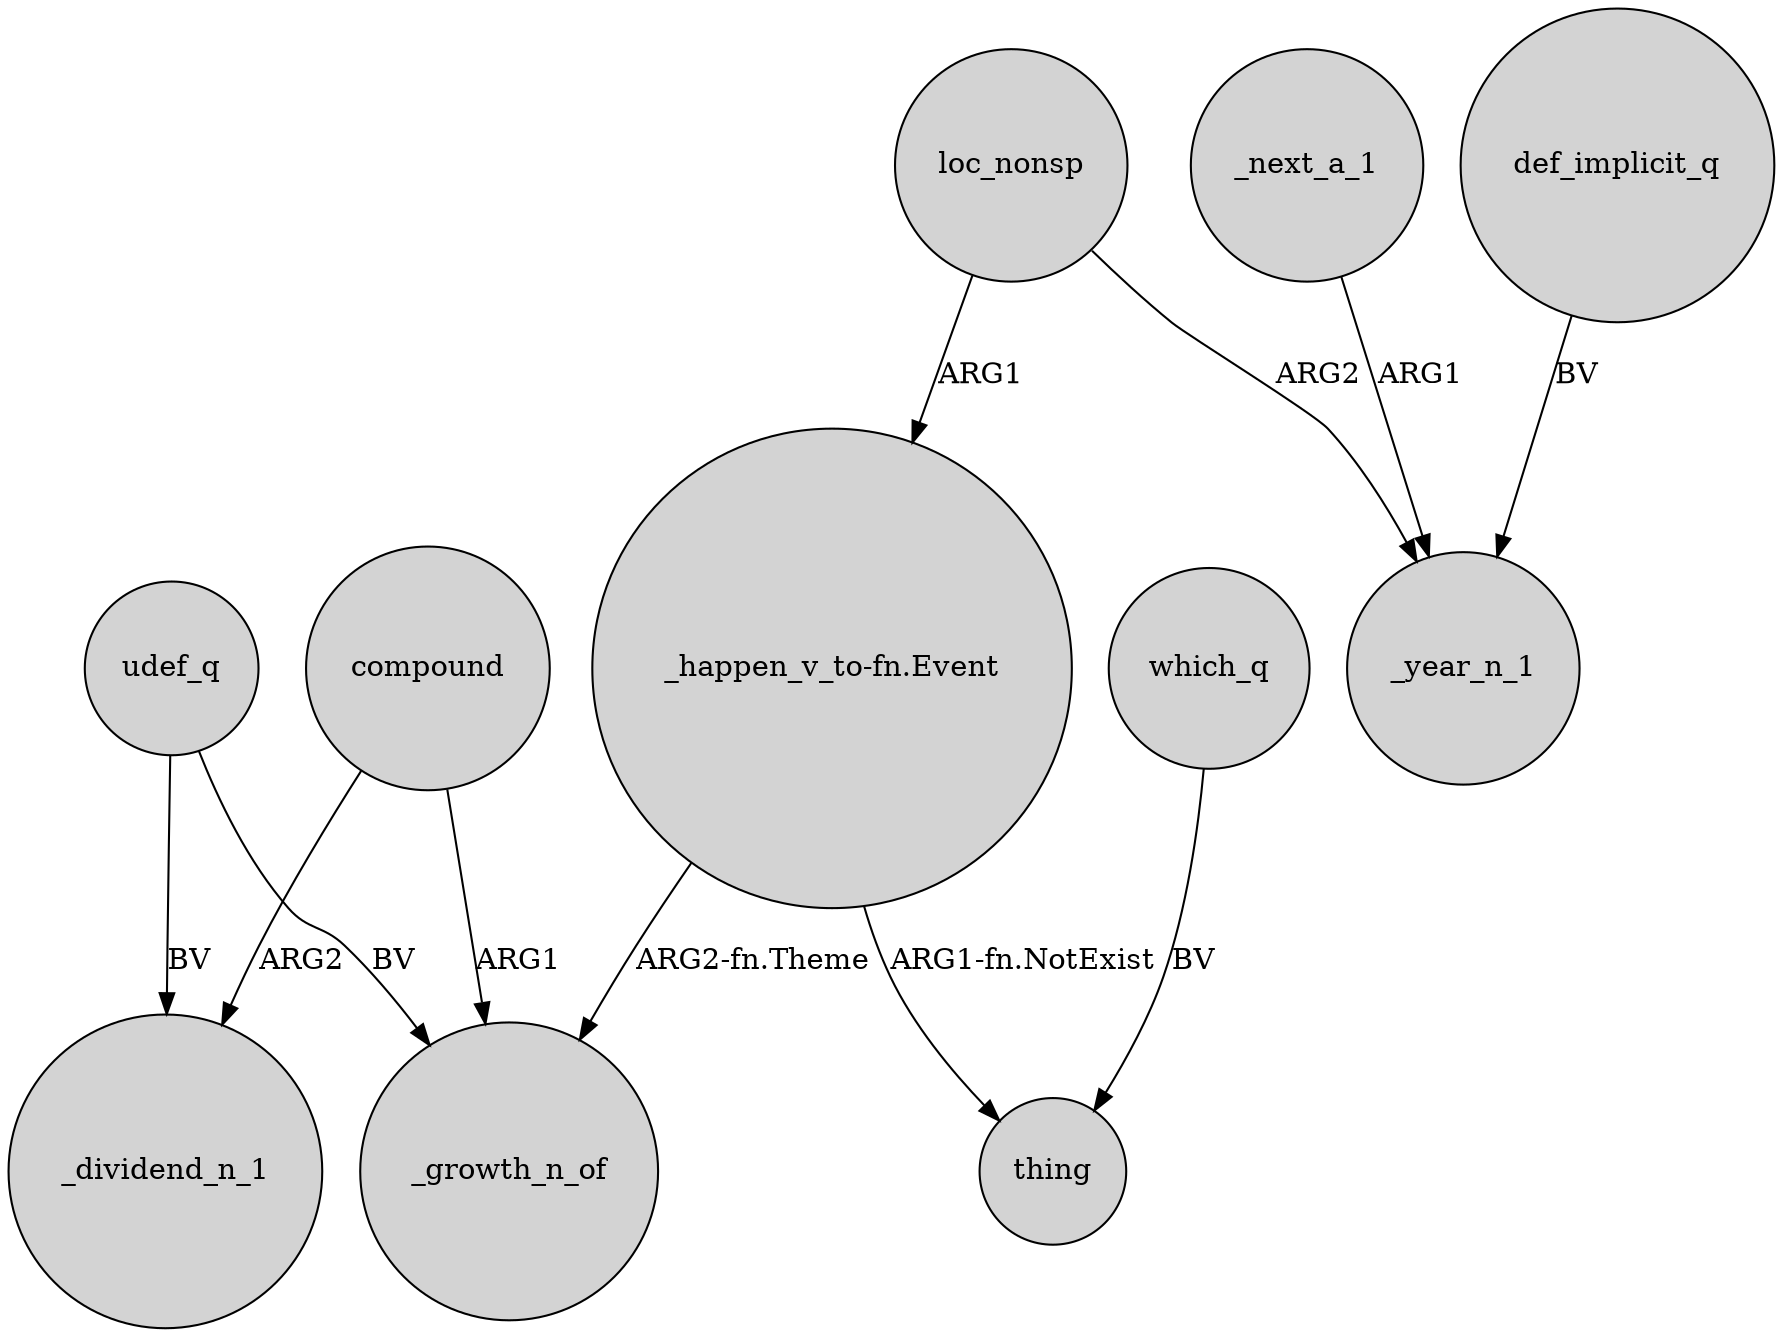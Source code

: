 digraph {
	node [shape=circle style=filled]
	compound -> _dividend_n_1 [label=ARG2]
	compound -> _growth_n_of [label=ARG1]
	udef_q -> _dividend_n_1 [label=BV]
	_next_a_1 -> _year_n_1 [label=ARG1]
	loc_nonsp -> "_happen_v_to-fn.Event" [label=ARG1]
	def_implicit_q -> _year_n_1 [label=BV]
	udef_q -> _growth_n_of [label=BV]
	"_happen_v_to-fn.Event" -> thing [label="ARG1-fn.NotExist"]
	loc_nonsp -> _year_n_1 [label=ARG2]
	"_happen_v_to-fn.Event" -> _growth_n_of [label="ARG2-fn.Theme"]
	which_q -> thing [label=BV]
}
